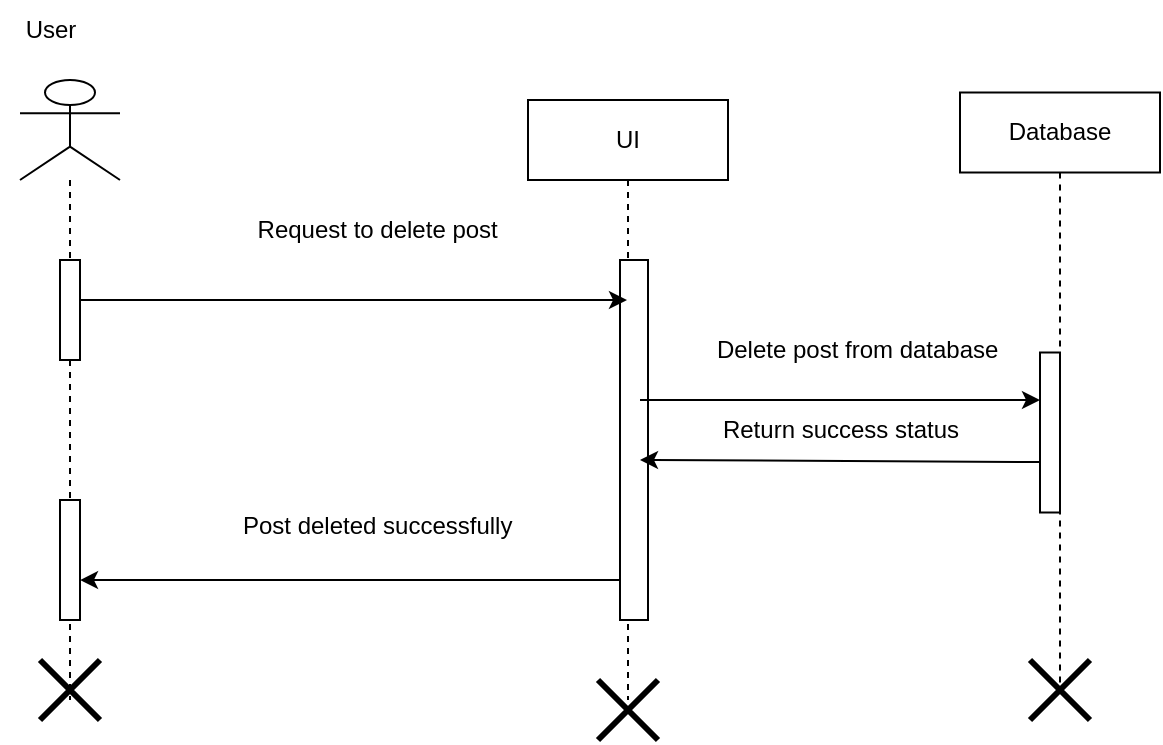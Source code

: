 <mxfile version="24.8.6">
  <diagram id="C5RBs43oDa-KdzZeNtuy" name="Page-1">
    <mxGraphModel dx="1050" dy="578" grid="1" gridSize="10" guides="1" tooltips="1" connect="1" arrows="1" fold="1" page="1" pageScale="1" pageWidth="827" pageHeight="1169" math="0" shadow="0">
      <root>
        <mxCell id="WIyWlLk6GJQsqaUBKTNV-0" />
        <mxCell id="WIyWlLk6GJQsqaUBKTNV-1" parent="WIyWlLk6GJQsqaUBKTNV-0" />
        <mxCell id="sXAA6xkYlXKM4nkRw8Uv-36" value="Delete post from database&amp;nbsp;" style="text;html=1;align=center;verticalAlign=middle;resizable=0;points=[];autosize=1;strokeColor=none;fillColor=none;" parent="WIyWlLk6GJQsqaUBKTNV-1" vertex="1">
          <mxGeometry x="395" y="230" width="170" height="30" as="geometry" />
        </mxCell>
        <mxCell id="sXAA6xkYlXKM4nkRw8Uv-13" value="" style="shape=umlLifeline;perimeter=lifelinePerimeter;whiteSpace=wrap;html=1;container=1;dropTarget=0;collapsible=0;recursiveResize=0;outlineConnect=0;portConstraint=eastwest;newEdgeStyle={&quot;curved&quot;:0,&quot;rounded&quot;:0};participant=umlActor;size=50;" parent="WIyWlLk6GJQsqaUBKTNV-1" vertex="1">
          <mxGeometry x="60" y="110" width="50" height="310" as="geometry" />
        </mxCell>
        <mxCell id="sXAA6xkYlXKM4nkRw8Uv-14" value="UI" style="shape=umlLifeline;perimeter=lifelinePerimeter;whiteSpace=wrap;html=1;container=1;dropTarget=0;collapsible=0;recursiveResize=0;outlineConnect=0;portConstraint=eastwest;newEdgeStyle={&quot;curved&quot;:0,&quot;rounded&quot;:0};" parent="WIyWlLk6GJQsqaUBKTNV-1" vertex="1">
          <mxGeometry x="314" y="120" width="100" height="300" as="geometry" />
        </mxCell>
        <mxCell id="sXAA6xkYlXKM4nkRw8Uv-32" value="" style="html=1;points=[[0,0,0,0,5],[0,1,0,0,-5],[1,0,0,0,5],[1,1,0,0,-5]];perimeter=orthogonalPerimeter;outlineConnect=0;targetShapes=umlLifeline;portConstraint=eastwest;newEdgeStyle={&quot;curved&quot;:0,&quot;rounded&quot;:0};" parent="sXAA6xkYlXKM4nkRw8Uv-14" vertex="1">
          <mxGeometry x="46" y="80" width="14" height="180" as="geometry" />
        </mxCell>
        <mxCell id="sXAA6xkYlXKM4nkRw8Uv-16" value="Database" style="shape=umlLifeline;perimeter=lifelinePerimeter;whiteSpace=wrap;html=1;container=1;dropTarget=0;collapsible=0;recursiveResize=0;outlineConnect=0;portConstraint=eastwest;newEdgeStyle={&quot;curved&quot;:0,&quot;rounded&quot;:0};" parent="WIyWlLk6GJQsqaUBKTNV-1" vertex="1">
          <mxGeometry x="530" y="116.25" width="100" height="300" as="geometry" />
        </mxCell>
        <mxCell id="sXAA6xkYlXKM4nkRw8Uv-35" value="" style="html=1;points=[[0,0,0,0,5],[0,1,0,0,-5],[1,0,0,0,5],[1,1,0,0,-5]];perimeter=orthogonalPerimeter;outlineConnect=0;targetShapes=umlLifeline;portConstraint=eastwest;newEdgeStyle={&quot;curved&quot;:0,&quot;rounded&quot;:0};" parent="sXAA6xkYlXKM4nkRw8Uv-16" vertex="1">
          <mxGeometry x="40" y="130" width="10" height="80" as="geometry" />
        </mxCell>
        <mxCell id="sXAA6xkYlXKM4nkRw8Uv-18" value="" style="shape=umlDestroy;whiteSpace=wrap;html=1;strokeWidth=3;targetShapes=umlLifeline;" parent="WIyWlLk6GJQsqaUBKTNV-1" vertex="1">
          <mxGeometry x="349" y="410" width="30" height="30" as="geometry" />
        </mxCell>
        <mxCell id="sXAA6xkYlXKM4nkRw8Uv-21" value="" style="shape=umlDestroy;whiteSpace=wrap;html=1;strokeWidth=3;targetShapes=umlLifeline;" parent="WIyWlLk6GJQsqaUBKTNV-1" vertex="1">
          <mxGeometry x="565" y="400" width="30" height="30" as="geometry" />
        </mxCell>
        <mxCell id="sXAA6xkYlXKM4nkRw8Uv-22" value="" style="shape=umlDestroy;whiteSpace=wrap;html=1;strokeWidth=3;targetShapes=umlLifeline;" parent="WIyWlLk6GJQsqaUBKTNV-1" vertex="1">
          <mxGeometry x="70" y="400" width="30" height="30" as="geometry" />
        </mxCell>
        <mxCell id="sXAA6xkYlXKM4nkRw8Uv-23" value="" style="html=1;points=[[0,0,0,0,5],[0,1,0,0,-5],[1,0,0,0,5],[1,1,0,0,-5]];perimeter=orthogonalPerimeter;outlineConnect=0;targetShapes=umlLifeline;portConstraint=eastwest;newEdgeStyle={&quot;curved&quot;:0,&quot;rounded&quot;:0};" parent="WIyWlLk6GJQsqaUBKTNV-1" vertex="1">
          <mxGeometry x="80" y="200" width="10" height="50" as="geometry" />
        </mxCell>
        <mxCell id="sXAA6xkYlXKM4nkRw8Uv-30" value="" style="endArrow=classic;html=1;rounded=0;" parent="WIyWlLk6GJQsqaUBKTNV-1" target="sXAA6xkYlXKM4nkRw8Uv-14" edge="1">
          <mxGeometry width="50" height="50" relative="1" as="geometry">
            <mxPoint x="90" y="220" as="sourcePoint" />
            <mxPoint x="390" y="260" as="targetPoint" />
          </mxGeometry>
        </mxCell>
        <mxCell id="sXAA6xkYlXKM4nkRw8Uv-31" value="Request to delete post&amp;nbsp;" style="text;html=1;align=center;verticalAlign=middle;resizable=0;points=[];autosize=1;strokeColor=none;fillColor=none;" parent="WIyWlLk6GJQsqaUBKTNV-1" vertex="1">
          <mxGeometry x="165" y="170" width="150" height="30" as="geometry" />
        </mxCell>
        <mxCell id="sXAA6xkYlXKM4nkRw8Uv-39" value="" style="endArrow=classic;html=1;rounded=0;" parent="WIyWlLk6GJQsqaUBKTNV-1" edge="1">
          <mxGeometry width="50" height="50" relative="1" as="geometry">
            <mxPoint x="370" y="270" as="sourcePoint" />
            <mxPoint x="570" y="270" as="targetPoint" />
          </mxGeometry>
        </mxCell>
        <mxCell id="sXAA6xkYlXKM4nkRw8Uv-40" value="" style="endArrow=classic;html=1;rounded=0;" parent="WIyWlLk6GJQsqaUBKTNV-1" edge="1">
          <mxGeometry width="50" height="50" relative="1" as="geometry">
            <mxPoint x="570" y="301" as="sourcePoint" />
            <mxPoint x="370" y="300" as="targetPoint" />
          </mxGeometry>
        </mxCell>
        <mxCell id="sXAA6xkYlXKM4nkRw8Uv-42" value="" style="html=1;points=[[0,0,0,0,5],[0,1,0,0,-5],[1,0,0,0,5],[1,1,0,0,-5]];perimeter=orthogonalPerimeter;outlineConnect=0;targetShapes=umlLifeline;portConstraint=eastwest;newEdgeStyle={&quot;curved&quot;:0,&quot;rounded&quot;:0};" parent="WIyWlLk6GJQsqaUBKTNV-1" vertex="1">
          <mxGeometry x="80" y="320" width="10" height="60" as="geometry" />
        </mxCell>
        <mxCell id="sXAA6xkYlXKM4nkRw8Uv-44" value="" style="endArrow=classic;html=1;rounded=0;exitX=0;exitY=0.889;exitDx=0;exitDy=0;exitPerimeter=0;entryX=1;entryY=0.667;entryDx=0;entryDy=0;entryPerimeter=0;" parent="WIyWlLk6GJQsqaUBKTNV-1" source="sXAA6xkYlXKM4nkRw8Uv-32" target="sXAA6xkYlXKM4nkRw8Uv-42" edge="1">
          <mxGeometry width="50" height="50" relative="1" as="geometry">
            <mxPoint x="340" y="310" as="sourcePoint" />
            <mxPoint x="150" y="340" as="targetPoint" />
          </mxGeometry>
        </mxCell>
        <mxCell id="FoIUiH9Qfmp7bBkKlZwm-0" value="User" style="text;html=1;align=center;verticalAlign=middle;resizable=0;points=[];autosize=1;strokeColor=none;fillColor=none;" parent="WIyWlLk6GJQsqaUBKTNV-1" vertex="1">
          <mxGeometry x="50" y="70" width="50" height="30" as="geometry" />
        </mxCell>
        <mxCell id="sXAA6xkYlXKM4nkRw8Uv-41" value="Return success status" style="text;html=1;align=center;verticalAlign=middle;resizable=0;points=[];autosize=1;strokeColor=none;fillColor=none;" parent="WIyWlLk6GJQsqaUBKTNV-1" vertex="1">
          <mxGeometry x="400" y="270" width="140" height="30" as="geometry" />
        </mxCell>
        <mxCell id="r0bVRIYpmOWjyV4hrCaM-0" value="Post deleted successfully&amp;nbsp;" style="text;html=1;align=center;verticalAlign=middle;resizable=0;points=[];autosize=1;strokeColor=none;fillColor=none;" parent="WIyWlLk6GJQsqaUBKTNV-1" vertex="1">
          <mxGeometry x="160" y="318" width="160" height="30" as="geometry" />
        </mxCell>
      </root>
    </mxGraphModel>
  </diagram>
</mxfile>
